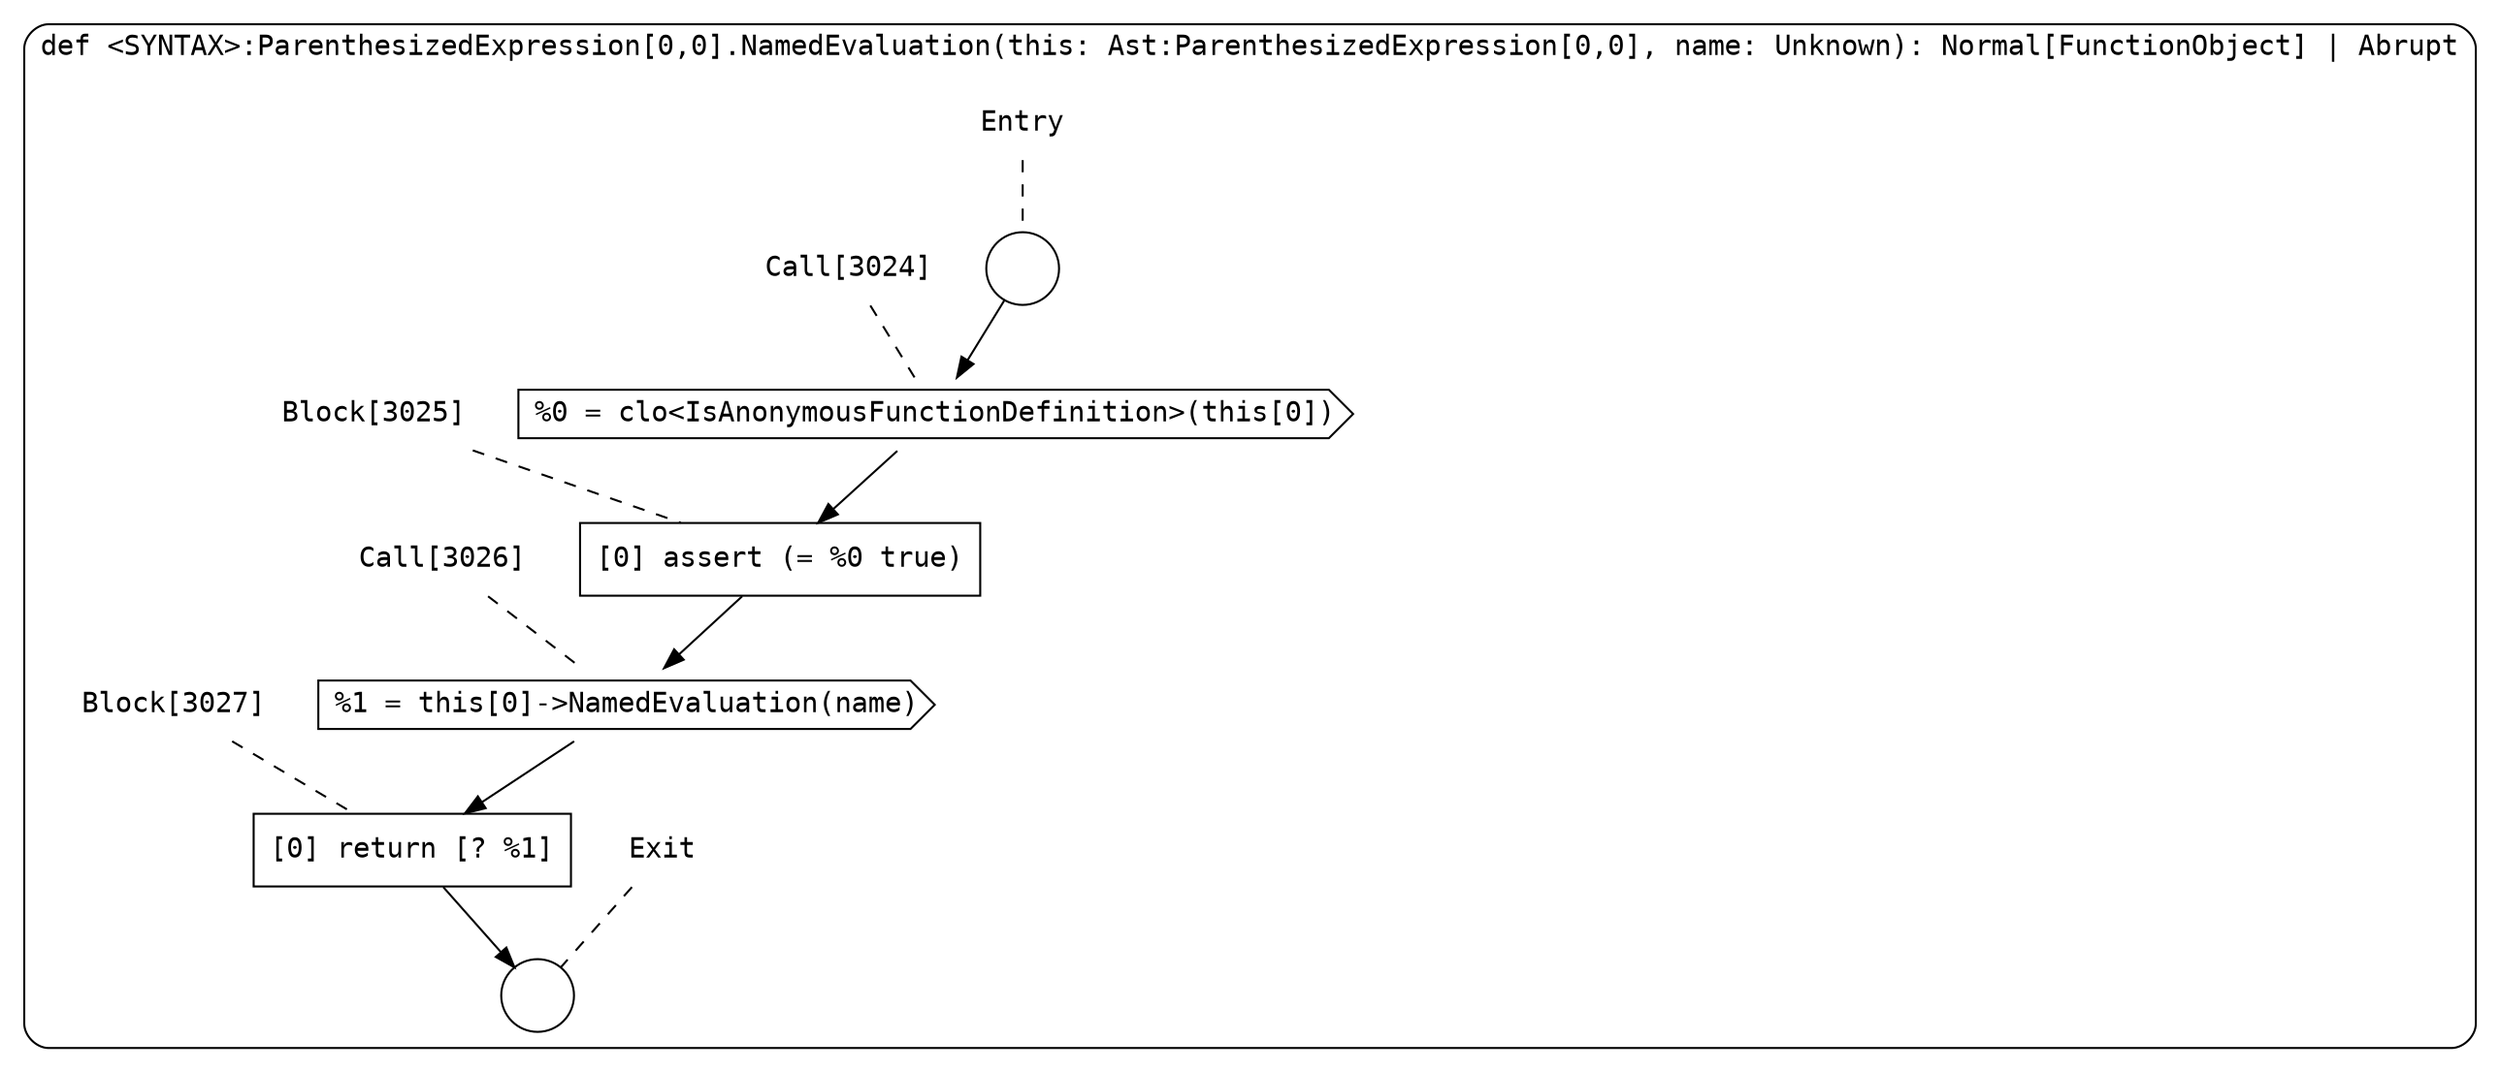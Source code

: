 digraph {
  graph [fontname = "Consolas"]
  node [fontname = "Consolas"]
  edge [fontname = "Consolas"]
  subgraph cluster783 {
    label = "def <SYNTAX>:ParenthesizedExpression[0,0].NamedEvaluation(this: Ast:ParenthesizedExpression[0,0], name: Unknown): Normal[FunctionObject] | Abrupt"
    style = rounded
    cluster783_entry_name [shape=none, label=<<font color="black">Entry</font>>]
    cluster783_entry_name -> cluster783_entry [arrowhead=none, color="black", style=dashed]
    cluster783_entry [shape=circle label=" " color="black" fillcolor="white" style=filled]
    cluster783_entry -> node3024 [color="black"]
    cluster783_exit_name [shape=none, label=<<font color="black">Exit</font>>]
    cluster783_exit_name -> cluster783_exit [arrowhead=none, color="black", style=dashed]
    cluster783_exit [shape=circle label=" " color="black" fillcolor="white" style=filled]
    node3024_name [shape=none, label=<<font color="black">Call[3024]</font>>]
    node3024_name -> node3024 [arrowhead=none, color="black", style=dashed]
    node3024 [shape=cds, label=<<font color="black">%0 = clo&lt;IsAnonymousFunctionDefinition&gt;(this[0])</font>> color="black" fillcolor="white", style=filled]
    node3024 -> node3025 [color="black"]
    node3025_name [shape=none, label=<<font color="black">Block[3025]</font>>]
    node3025_name -> node3025 [arrowhead=none, color="black", style=dashed]
    node3025 [shape=box, label=<<font color="black">[0] assert (= %0 true)<BR ALIGN="LEFT"/></font>> color="black" fillcolor="white", style=filled]
    node3025 -> node3026 [color="black"]
    node3026_name [shape=none, label=<<font color="black">Call[3026]</font>>]
    node3026_name -> node3026 [arrowhead=none, color="black", style=dashed]
    node3026 [shape=cds, label=<<font color="black">%1 = this[0]-&gt;NamedEvaluation(name)</font>> color="black" fillcolor="white", style=filled]
    node3026 -> node3027 [color="black"]
    node3027_name [shape=none, label=<<font color="black">Block[3027]</font>>]
    node3027_name -> node3027 [arrowhead=none, color="black", style=dashed]
    node3027 [shape=box, label=<<font color="black">[0] return [? %1]<BR ALIGN="LEFT"/></font>> color="black" fillcolor="white", style=filled]
    node3027 -> cluster783_exit [color="black"]
  }
}
